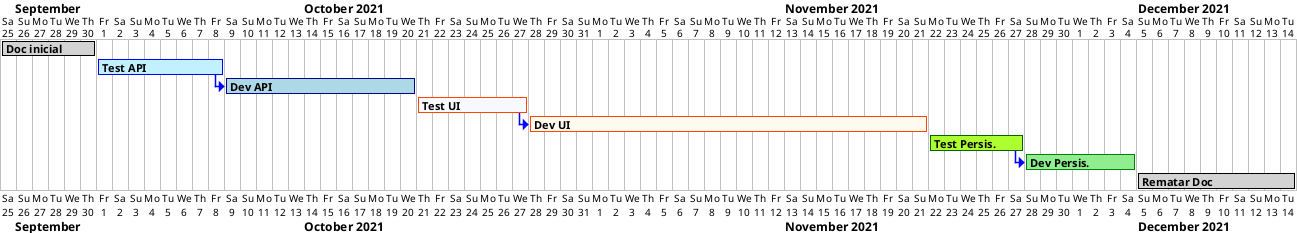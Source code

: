 @startgantt
<style>
ganttDiagram {
	task {
		FontStyle bold
	}
	arrow {
		LineColor blue
	}
}
</style>
Project starts the 2021-09-25

' Documentación
[Doc inicial] as [doc_pre] lasts 6 days
[doc_pre] is colored in LightGrey/Black

' API
[Test API] as [test_api] starts 2021-10-01 and lasts 8 days
[test_api] is colored in APPLICATION/Blue
[Dev API] as [dev_api] lasts 12 days
[dev_api] is colored in LightBlue/DarkBlue

[test_api]->[dev_api]

' UI
[Test UI] as [test_ui] starts 2021-10-21 and lasts 7 days
[test_ui] is colored in GhostWhite/OrangeRed
[Dev UI] as [dev_ui] lasts 25 days
[dev_ui] is colored in FloralWhite/OrangeRed

[test_ui]->[dev_ui]

' PERSISTENCIA
[Test Persis.] as [test_persis] starts 2021-11-22 and lasts 6 days
[test_persis] is colored in GreenYellow/DarkGreen
[Dev Persis.] as [dev_persis] lasts 7 days
[dev_persis] is colored in  LightGreen/Green

[test_persis]->[dev_persis]

' Documentación
[Rematar Doc] as [doc_fin] starts 2021-12-05 and lasts 10 days
[doc_fin] is colored in LightGrey/Black

@endgantt